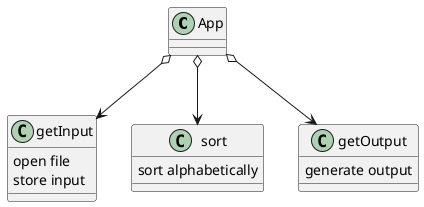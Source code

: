 @startuml
class App
class getInput{
    open file
    store input
}
class sort{
    sort alphabetically
}

class getOutput{
    generate output
}
App o--> getInput
App o--> sort
App o--> getOutput
@enduml